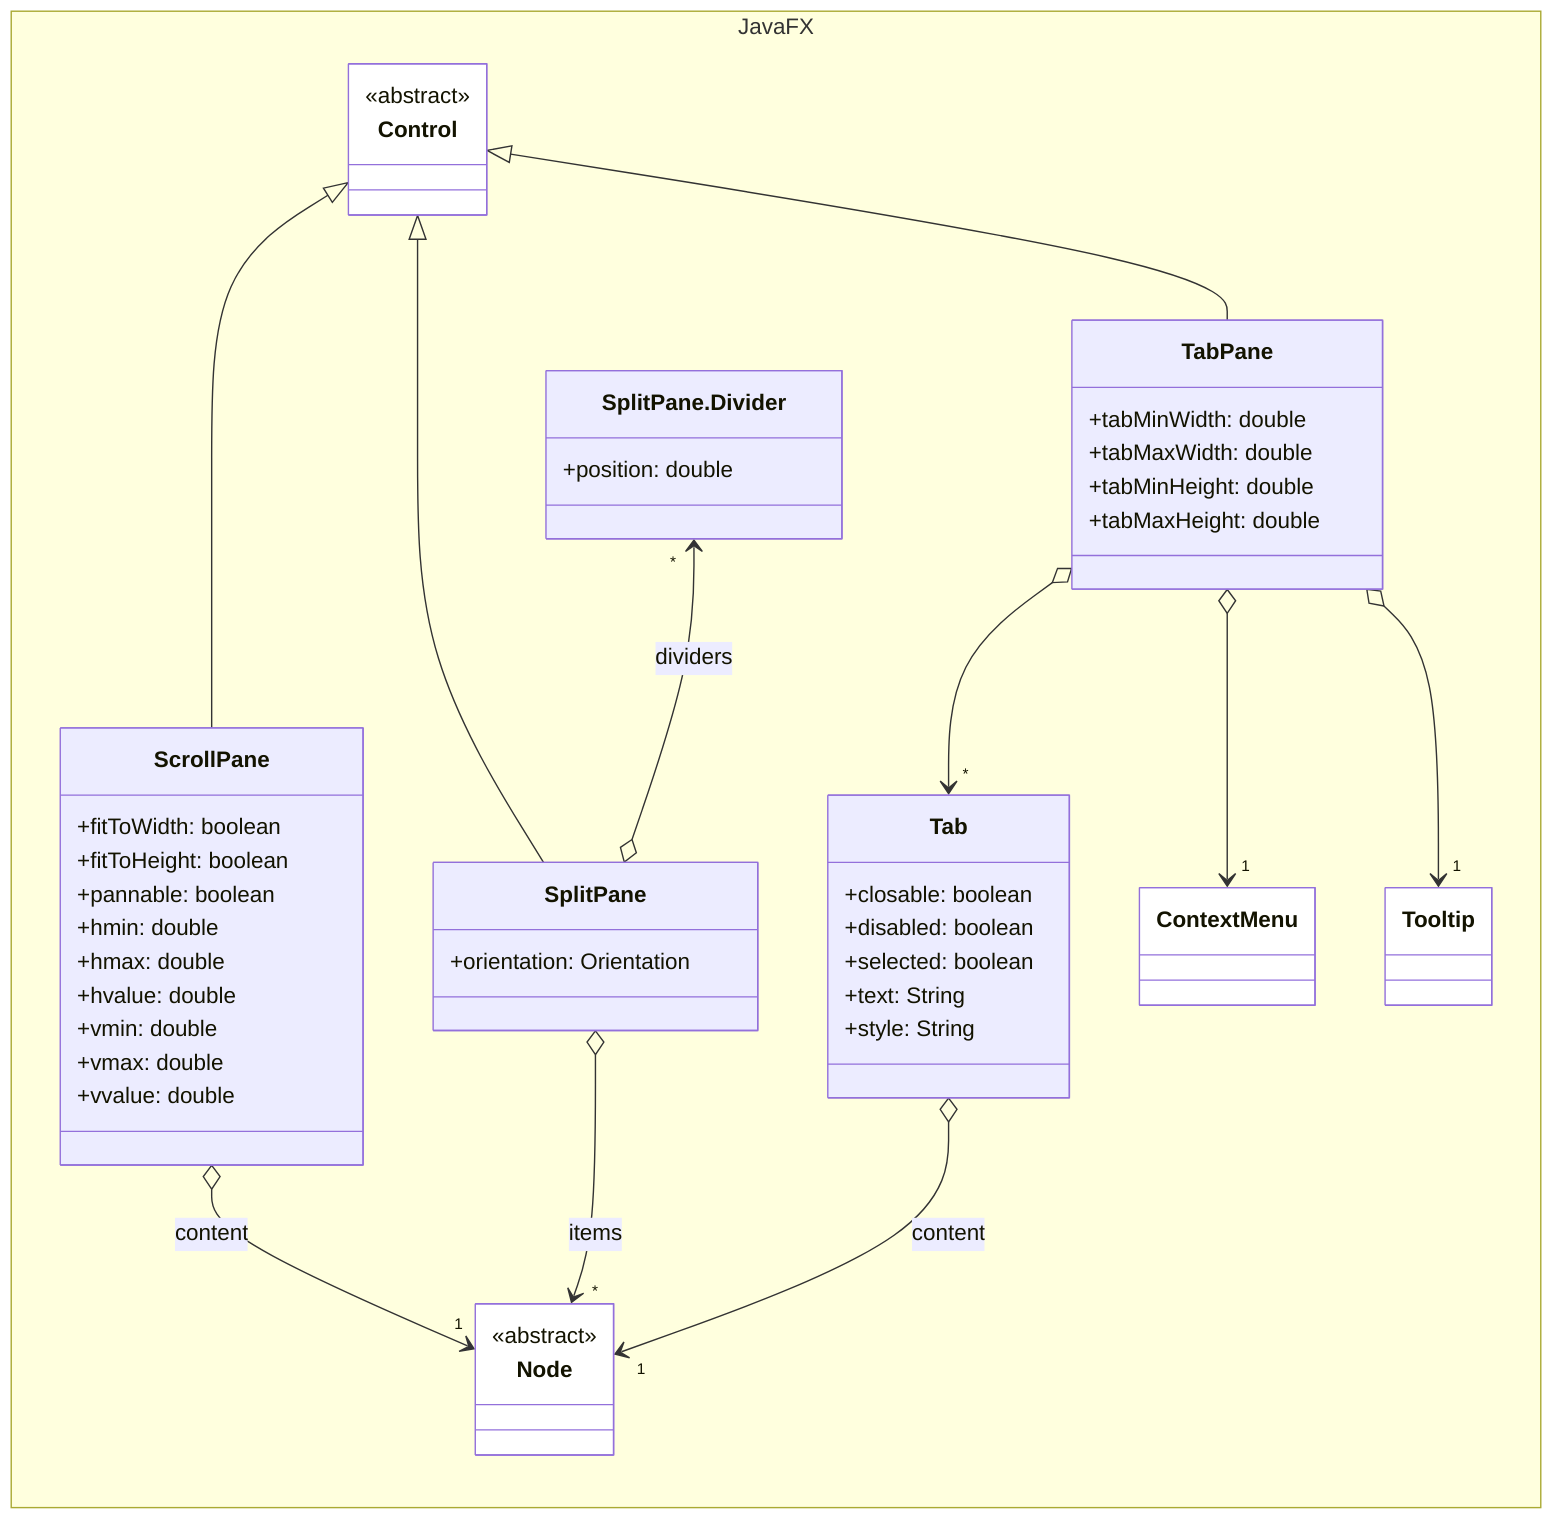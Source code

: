 classDiagram

    direction LR

    namespace JavaFX {

        class Control {
            <<abstract>>
        }

        class ScrollPane {
            +fitToWidth: boolean
            +fitToHeight: boolean
            +pannable: boolean
            +hmin: double
            +hmax: double
            +hvalue: double
            +vmin: double
            +vmax: double
            +vvalue: double
        }

        class SplitPane {
            +orientation: Orientation
        }

        class SplitPaneDivider["SplitPane.Divider"] {
            +position: double
        }

        class TabPane {
            +tabMinWidth: double
            +tabMaxWidth: double
            +tabMinHeight: double
            +tabMaxHeight: double
        }

        class Tab {
            +closable: boolean
            +disabled: boolean
            +selected: boolean
            +text: String
            +style: String
        }

        class ContextMenu {

        }

        class Tooltip {

        }

        class Node {
            <<abstract>>
        }

    }

    Control <|-- ScrollPane
    Control <|-- SplitPane
    Control <|-- TabPane

    ScrollPane o-->"1" Node: content

    SplitPane o-->"*" Node: items

    SplitPaneDivider "*"<--o SplitPane: dividers

    TabPane o-->"*" Tab
    TabPane o-->"1" ContextMenu
    TabPane o-->"1" Tooltip

    Tab o-->"1" Node: content

    style Node fill:white
    style Control fill:white
    style ContextMenu fill:white
    style Tooltip fill:white